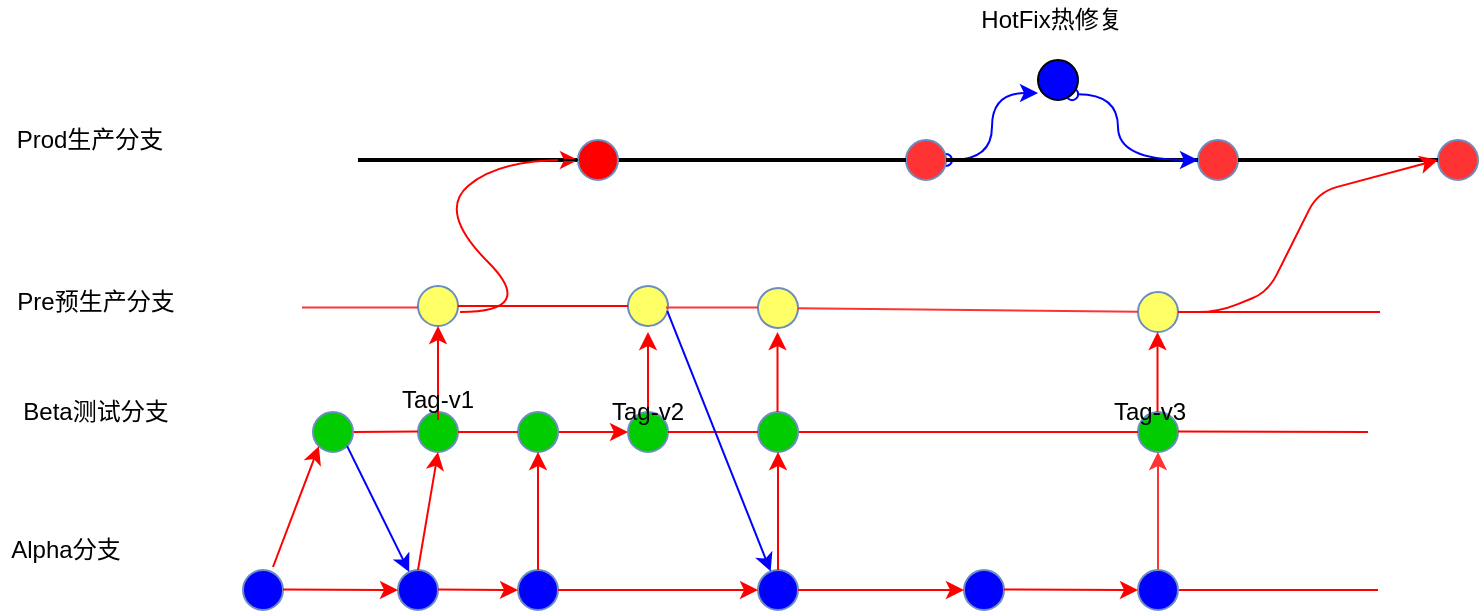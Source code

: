 <mxfile compressed="false" version="14.5.7" type="github">
  <diagram id="prtHgNgQTEPvFCAcTncT" name="Page-1">
    <mxGraphModel dx="862" dy="481" grid="1" gridSize="10" guides="1" tooltips="1" connect="1" arrows="1" fold="1" page="1" pageScale="1" pageWidth="827" pageHeight="1169" math="0" shadow="0">
      <root>
        <mxCell id="0" />
        <mxCell id="1" parent="0" />
        <mxCell id="dUK6E0IwJtis1xY8LVZJ-28" style="edgeStyle=orthogonalEdgeStyle;curved=1;rounded=0;orthogonalLoop=1;jettySize=auto;html=1;exitX=1;exitY=0.5;exitDx=0;exitDy=0;entryX=0;entryY=0.825;entryDx=0;entryDy=0;entryPerimeter=0;startArrow=oval;startFill=0;endArrow=classic;endFill=1;strokeColor=#0000FF;" edge="1" parent="1" source="dUK6E0IwJtis1xY8LVZJ-14" target="dUK6E0IwJtis1xY8LVZJ-26">
          <mxGeometry relative="1" as="geometry" />
        </mxCell>
        <mxCell id="dUK6E0IwJtis1xY8LVZJ-14" value="" style="ellipse;whiteSpace=wrap;html=1;aspect=fixed;strokeColor=#6c8ebf;fillColor=#FF3333;" vertex="1" parent="1">
          <mxGeometry x="453" y="284" width="20" height="20" as="geometry" />
        </mxCell>
        <mxCell id="dUK6E0IwJtis1xY8LVZJ-15" value="" style="ellipse;whiteSpace=wrap;html=1;aspect=fixed;strokeColor=#6c8ebf;fillColor=#FF3333;" vertex="1" parent="1">
          <mxGeometry x="599" y="284" width="20" height="20" as="geometry" />
        </mxCell>
        <mxCell id="dUK6E0IwJtis1xY8LVZJ-16" value="" style="ellipse;whiteSpace=wrap;html=1;aspect=fixed;strokeColor=#6c8ebf;fillColor=#FF3333;" vertex="1" parent="1">
          <mxGeometry x="719" y="284" width="20" height="20" as="geometry" />
        </mxCell>
        <mxCell id="dUK6E0IwJtis1xY8LVZJ-17" value="" style="endArrow=none;html=1;entryX=0;entryY=0.5;entryDx=0;entryDy=0;strokeWidth=2;" edge="1" parent="1" source="dUK6E0IwJtis1xY8LVZJ-11" target="dUK6E0IwJtis1xY8LVZJ-14">
          <mxGeometry width="50" height="50" relative="1" as="geometry">
            <mxPoint x="279" y="294" as="sourcePoint" />
            <mxPoint x="329" y="244" as="targetPoint" />
          </mxGeometry>
        </mxCell>
        <mxCell id="dUK6E0IwJtis1xY8LVZJ-18" value="" style="endArrow=none;html=1;entryX=1;entryY=0.5;entryDx=0;entryDy=0;exitX=0;exitY=0.5;exitDx=0;exitDy=0;strokeWidth=2;" edge="1" parent="1" source="dUK6E0IwJtis1xY8LVZJ-15" target="dUK6E0IwJtis1xY8LVZJ-14">
          <mxGeometry width="50" height="50" relative="1" as="geometry">
            <mxPoint x="289" y="304" as="sourcePoint" />
            <mxPoint x="359" y="304" as="targetPoint" />
          </mxGeometry>
        </mxCell>
        <mxCell id="dUK6E0IwJtis1xY8LVZJ-19" value="" style="endArrow=none;html=1;entryX=0;entryY=0.5;entryDx=0;entryDy=0;exitX=1;exitY=0.5;exitDx=0;exitDy=0;jumpSize=6;arcSize=20;strokeWidth=2;" edge="1" parent="1" source="dUK6E0IwJtis1xY8LVZJ-15" target="dUK6E0IwJtis1xY8LVZJ-16">
          <mxGeometry width="50" height="50" relative="1" as="geometry">
            <mxPoint x="489" y="304" as="sourcePoint" />
            <mxPoint x="379" y="304" as="targetPoint" />
          </mxGeometry>
        </mxCell>
        <mxCell id="dUK6E0IwJtis1xY8LVZJ-21" value="" style="endArrow=none;html=1;strokeColor=#000000;entryX=0;entryY=0.5;entryDx=0;entryDy=0;strokeWidth=2;" edge="1" parent="1" target="dUK6E0IwJtis1xY8LVZJ-11">
          <mxGeometry width="50" height="50" relative="1" as="geometry">
            <mxPoint x="179" y="294" as="sourcePoint" />
            <mxPoint x="239" y="264" as="targetPoint" />
          </mxGeometry>
        </mxCell>
        <mxCell id="dUK6E0IwJtis1xY8LVZJ-25" value="" style="ellipse;whiteSpace=wrap;html=1;aspect=fixed;strokeColor=#6c8ebf;fillColor=#FFFF66;" vertex="1" parent="1">
          <mxGeometry x="209" y="357" width="20" height="20" as="geometry" />
        </mxCell>
        <mxCell id="dUK6E0IwJtis1xY8LVZJ-30" style="edgeStyle=orthogonalEdgeStyle;curved=1;rounded=0;orthogonalLoop=1;jettySize=auto;html=1;exitX=1;exitY=1;exitDx=0;exitDy=0;startArrow=oval;startFill=0;endArrow=classic;endFill=1;strokeColor=#0000FF;entryX=0;entryY=0.5;entryDx=0;entryDy=0;" edge="1" parent="1" source="dUK6E0IwJtis1xY8LVZJ-26" target="dUK6E0IwJtis1xY8LVZJ-15">
          <mxGeometry relative="1" as="geometry">
            <mxPoint x="449" y="294" as="targetPoint" />
            <Array as="points">
              <mxPoint x="559" y="261" />
              <mxPoint x="559" y="294" />
            </Array>
          </mxGeometry>
        </mxCell>
        <mxCell id="dUK6E0IwJtis1xY8LVZJ-26" value="" style="ellipse;whiteSpace=wrap;html=1;aspect=fixed;fillColor=#0000FF;" vertex="1" parent="1">
          <mxGeometry x="519" y="244" width="20" height="20" as="geometry" />
        </mxCell>
        <mxCell id="dUK6E0IwJtis1xY8LVZJ-23" value="" style="ellipse;whiteSpace=wrap;html=1;aspect=fixed;strokeColor=#6c8ebf;fillColor=#FFFF66;rotation=15;" vertex="1" parent="1">
          <mxGeometry x="314" y="357" width="20" height="20" as="geometry" />
        </mxCell>
        <mxCell id="dUK6E0IwJtis1xY8LVZJ-35" value="" style="endArrow=none;html=1;exitX=1;exitY=0.5;exitDx=0;exitDy=0;strokeColor=#FF0000;" edge="1" parent="1" source="dUK6E0IwJtis1xY8LVZJ-25" target="dUK6E0IwJtis1xY8LVZJ-23">
          <mxGeometry width="50" height="50" relative="1" as="geometry">
            <mxPoint x="294" y="370" as="sourcePoint" />
            <mxPoint x="458" y="370" as="targetPoint" />
          </mxGeometry>
        </mxCell>
        <mxCell id="dUK6E0IwJtis1xY8LVZJ-42" value="" style="curved=1;endArrow=classic;html=1;strokeColor=#FF0000;entryX=0;entryY=0.5;entryDx=0;entryDy=0;" edge="1" parent="1" target="dUK6E0IwJtis1xY8LVZJ-11">
          <mxGeometry width="50" height="50" relative="1" as="geometry">
            <mxPoint x="230" y="370" as="sourcePoint" />
            <mxPoint x="259" y="290" as="targetPoint" />
            <Array as="points">
              <mxPoint x="269" y="370" />
              <mxPoint x="219" y="320" />
              <mxPoint x="249" y="294" />
            </Array>
          </mxGeometry>
        </mxCell>
        <mxCell id="dUK6E0IwJtis1xY8LVZJ-11" value="" style="ellipse;whiteSpace=wrap;html=1;aspect=fixed;strokeColor=#6c8ebf;fillColor=#FF0000;" vertex="1" parent="1">
          <mxGeometry x="289" y="284" width="20" height="20" as="geometry" />
        </mxCell>
        <mxCell id="dUK6E0IwJtis1xY8LVZJ-43" value="" style="endArrow=none;html=1;entryX=0;entryY=0.5;entryDx=0;entryDy=0;" edge="1" parent="1" target="dUK6E0IwJtis1xY8LVZJ-11">
          <mxGeometry width="50" height="50" relative="1" as="geometry">
            <mxPoint x="279" y="294" as="sourcePoint" />
            <mxPoint x="459" y="294" as="targetPoint" />
          </mxGeometry>
        </mxCell>
        <mxCell id="dUK6E0IwJtis1xY8LVZJ-47" value="" style="group" vertex="1" connectable="0" parent="1">
          <mxGeometry x="2.5" y="355" width="90" height="30" as="geometry" />
        </mxCell>
        <mxCell id="dUK6E0IwJtis1xY8LVZJ-31" value="Pre预生产分支" style="text;html=1;strokeColor=none;fillColor=none;align=center;verticalAlign=middle;whiteSpace=wrap;rounded=0;" vertex="1" parent="dUK6E0IwJtis1xY8LVZJ-47">
          <mxGeometry width="90" height="20" as="geometry" />
        </mxCell>
        <mxCell id="dUK6E0IwJtis1xY8LVZJ-48" value="" style="group" vertex="1" connectable="0" parent="1">
          <mxGeometry y="274" width="85" height="30" as="geometry" />
        </mxCell>
        <mxCell id="dUK6E0IwJtis1xY8LVZJ-32" value="Prod生产分支" style="text;html=1;strokeColor=none;fillColor=none;align=center;verticalAlign=middle;whiteSpace=wrap;rounded=0;" vertex="1" parent="dUK6E0IwJtis1xY8LVZJ-48">
          <mxGeometry x="5" width="80" height="20" as="geometry" />
        </mxCell>
        <mxCell id="dUK6E0IwJtis1xY8LVZJ-49" value="" style="ellipse;whiteSpace=wrap;html=1;aspect=fixed;strokeColor=#6c8ebf;fillColor=#FFFF66;rotation=0;" vertex="1" parent="1">
          <mxGeometry x="569" y="360" width="20" height="20" as="geometry" />
        </mxCell>
        <mxCell id="dUK6E0IwJtis1xY8LVZJ-52" value="" style="endArrow=none;html=1;strokeColor=#FF0000;strokeWidth=1;" edge="1" parent="1">
          <mxGeometry width="50" height="50" relative="1" as="geometry">
            <mxPoint x="589" y="370" as="sourcePoint" />
            <mxPoint x="690" y="370" as="targetPoint" />
          </mxGeometry>
        </mxCell>
        <mxCell id="dUK6E0IwJtis1xY8LVZJ-53" value="" style="ellipse;whiteSpace=wrap;html=1;aspect=fixed;strokeColor=#6c8ebf;fillColor=#00CC00;" vertex="1" parent="1">
          <mxGeometry x="209" y="420" width="20" height="20" as="geometry" />
        </mxCell>
        <mxCell id="dUK6E0IwJtis1xY8LVZJ-54" value="" style="ellipse;whiteSpace=wrap;html=1;aspect=fixed;strokeColor=#6c8ebf;fillColor=#00CC00;" vertex="1" parent="1">
          <mxGeometry x="314" y="420" width="20" height="20" as="geometry" />
        </mxCell>
        <mxCell id="dUK6E0IwJtis1xY8LVZJ-55" value="" style="ellipse;whiteSpace=wrap;html=1;aspect=fixed;strokeColor=#6c8ebf;fillColor=#00CC00;" vertex="1" parent="1">
          <mxGeometry x="569" y="420" width="20" height="20" as="geometry" />
        </mxCell>
        <mxCell id="dUK6E0IwJtis1xY8LVZJ-57" value="" style="endArrow=classic;html=1;strokeColor=#FF0000;strokeWidth=1;entryX=0;entryY=0.5;entryDx=0;entryDy=0;" edge="1" parent="1" target="dUK6E0IwJtis1xY8LVZJ-16">
          <mxGeometry width="50" height="50" relative="1" as="geometry">
            <mxPoint x="589" y="370" as="sourcePoint" />
            <mxPoint x="634" y="310" as="targetPoint" />
            <Array as="points">
              <mxPoint x="609" y="370" />
              <mxPoint x="634" y="360" />
              <mxPoint x="659" y="310" />
            </Array>
          </mxGeometry>
        </mxCell>
        <mxCell id="dUK6E0IwJtis1xY8LVZJ-59" value="" style="endArrow=classic;html=1;strokeColor=#FF0000;strokeWidth=1;exitX=1;exitY=0.5;exitDx=0;exitDy=0;entryX=0;entryY=0.5;entryDx=0;entryDy=0;endFill=1;" edge="1" parent="1" source="dUK6E0IwJtis1xY8LVZJ-68" target="dUK6E0IwJtis1xY8LVZJ-54">
          <mxGeometry width="50" height="50" relative="1" as="geometry">
            <mxPoint x="419" y="460" as="sourcePoint" />
            <mxPoint x="319" y="430" as="targetPoint" />
          </mxGeometry>
        </mxCell>
        <mxCell id="dUK6E0IwJtis1xY8LVZJ-61" value="" style="endArrow=none;html=1;strokeColor=#FF0000;strokeWidth=1;entryX=0;entryY=0.5;entryDx=0;entryDy=0;" edge="1" parent="1" source="dUK6E0IwJtis1xY8LVZJ-80">
          <mxGeometry width="50" height="50" relative="1" as="geometry">
            <mxPoint x="179" y="430" as="sourcePoint" />
            <mxPoint x="209" y="429.75" as="targetPoint" />
          </mxGeometry>
        </mxCell>
        <mxCell id="dUK6E0IwJtis1xY8LVZJ-62" value="" style="endArrow=none;html=1;strokeColor=#FF0000;strokeWidth=1;exitX=1;exitY=0.5;exitDx=0;exitDy=0;" edge="1" parent="1">
          <mxGeometry width="50" height="50" relative="1" as="geometry">
            <mxPoint x="589" y="429.75" as="sourcePoint" />
            <mxPoint x="684" y="430" as="targetPoint" />
          </mxGeometry>
        </mxCell>
        <mxCell id="dUK6E0IwJtis1xY8LVZJ-64" value="" style="endArrow=classic;html=1;strokeColor=#FF0000;strokeWidth=1;entryX=0.5;entryY=1;entryDx=0;entryDy=0;exitX=0.5;exitY=1;exitDx=0;exitDy=0;" edge="1" parent="1" source="dUK6E0IwJtis1xY8LVZJ-84" target="dUK6E0IwJtis1xY8LVZJ-25">
          <mxGeometry width="50" height="50" relative="1" as="geometry">
            <mxPoint x="219" y="420" as="sourcePoint" />
            <mxPoint x="269" y="370" as="targetPoint" />
          </mxGeometry>
        </mxCell>
        <mxCell id="dUK6E0IwJtis1xY8LVZJ-65" value="" style="endArrow=classic;html=1;strokeColor=#FF0000;strokeWidth=1;entryX=0.5;entryY=1;entryDx=0;entryDy=0;" edge="1" parent="1">
          <mxGeometry width="50" height="50" relative="1" as="geometry">
            <mxPoint x="324" y="420" as="sourcePoint" />
            <mxPoint x="324" y="380" as="targetPoint" />
          </mxGeometry>
        </mxCell>
        <mxCell id="dUK6E0IwJtis1xY8LVZJ-66" value="" style="endArrow=classic;html=1;strokeColor=#FF0000;strokeWidth=1;entryX=0.5;entryY=1;entryDx=0;entryDy=0;" edge="1" parent="1">
          <mxGeometry width="50" height="50" relative="1" as="geometry">
            <mxPoint x="578.75" y="420" as="sourcePoint" />
            <mxPoint x="578.75" y="380" as="targetPoint" />
          </mxGeometry>
        </mxCell>
        <mxCell id="dUK6E0IwJtis1xY8LVZJ-68" value="" style="ellipse;whiteSpace=wrap;html=1;aspect=fixed;strokeColor=#6c8ebf;fillColor=#00CC00;" vertex="1" parent="1">
          <mxGeometry x="259" y="420" width="20" height="20" as="geometry" />
        </mxCell>
        <mxCell id="dUK6E0IwJtis1xY8LVZJ-69" value="" style="endArrow=none;html=1;strokeColor=#FF0000;strokeWidth=1;exitX=1;exitY=0.5;exitDx=0;exitDy=0;entryX=0;entryY=0.5;entryDx=0;entryDy=0;" edge="1" parent="1" source="dUK6E0IwJtis1xY8LVZJ-53" target="dUK6E0IwJtis1xY8LVZJ-68">
          <mxGeometry width="50" height="50" relative="1" as="geometry">
            <mxPoint x="229" y="430" as="sourcePoint" />
            <mxPoint x="324" y="430" as="targetPoint" />
          </mxGeometry>
        </mxCell>
        <mxCell id="dUK6E0IwJtis1xY8LVZJ-71" value="" style="ellipse;whiteSpace=wrap;html=1;aspect=fixed;strokeColor=#6c8ebf;fillColor=#0000FF;" vertex="1" parent="1">
          <mxGeometry x="199" y="499" width="20" height="20" as="geometry" />
        </mxCell>
        <mxCell id="dUK6E0IwJtis1xY8LVZJ-72" value="" style="ellipse;whiteSpace=wrap;html=1;aspect=fixed;strokeColor=#6c8ebf;fillColor=#0000FF;" vertex="1" parent="1">
          <mxGeometry x="259" y="499" width="20" height="20" as="geometry" />
        </mxCell>
        <mxCell id="dUK6E0IwJtis1xY8LVZJ-74" value="" style="ellipse;whiteSpace=wrap;html=1;aspect=fixed;strokeColor=#6c8ebf;fillColor=#0000FF;" vertex="1" parent="1">
          <mxGeometry x="379" y="499" width="20" height="20" as="geometry" />
        </mxCell>
        <mxCell id="dUK6E0IwJtis1xY8LVZJ-75" value="" style="ellipse;whiteSpace=wrap;html=1;aspect=fixed;strokeColor=#6c8ebf;fillColor=#0000FF;" vertex="1" parent="1">
          <mxGeometry x="482" y="499" width="20" height="20" as="geometry" />
        </mxCell>
        <mxCell id="dUK6E0IwJtis1xY8LVZJ-78" value="" style="endArrow=none;html=1;strokeColor=#FF0000;strokeWidth=1;" edge="1" parent="1" source="dUK6E0IwJtis1xY8LVZJ-67">
          <mxGeometry width="50" height="50" relative="1" as="geometry">
            <mxPoint x="344" y="430" as="sourcePoint" />
            <mxPoint x="419" y="430" as="targetPoint" />
          </mxGeometry>
        </mxCell>
        <mxCell id="dUK6E0IwJtis1xY8LVZJ-80" value="" style="ellipse;whiteSpace=wrap;html=1;aspect=fixed;strokeColor=#6c8ebf;fillColor=#00CC00;" vertex="1" parent="1">
          <mxGeometry x="156.5" y="420" width="20" height="20" as="geometry" />
        </mxCell>
        <mxCell id="dUK6E0IwJtis1xY8LVZJ-81" value="" style="endArrow=none;html=1;strokeColor=#FF0000;strokeWidth=1;" edge="1" parent="1">
          <mxGeometry width="50" height="50" relative="1" as="geometry">
            <mxPoint x="179" y="430" as="sourcePoint" />
            <mxPoint x="179" y="430" as="targetPoint" />
          </mxGeometry>
        </mxCell>
        <mxCell id="dUK6E0IwJtis1xY8LVZJ-82" value="" style="endArrow=none;html=1;strokeColor=#FF0000;strokeWidth=1;entryX=0;entryY=0.5;entryDx=0;entryDy=0;exitX=1;exitY=0.5;exitDx=0;exitDy=0;" edge="1" parent="1" source="dUK6E0IwJtis1xY8LVZJ-67" target="dUK6E0IwJtis1xY8LVZJ-55">
          <mxGeometry width="50" height="50" relative="1" as="geometry">
            <mxPoint x="449" y="430" as="sourcePoint" />
            <mxPoint x="502" y="430" as="targetPoint" />
          </mxGeometry>
        </mxCell>
        <mxCell id="dUK6E0IwJtis1xY8LVZJ-86" value="Tag-v3" style="text;html=1;strokeColor=none;fillColor=none;align=center;verticalAlign=middle;whiteSpace=wrap;rounded=0;" vertex="1" parent="1">
          <mxGeometry x="555" y="410" width="40" height="20" as="geometry" />
        </mxCell>
        <mxCell id="dUK6E0IwJtis1xY8LVZJ-87" value="" style="ellipse;whiteSpace=wrap;html=1;aspect=fixed;strokeColor=#6c8ebf;fillColor=#FFFF66;rotation=15;" vertex="1" parent="1">
          <mxGeometry x="379" y="358" width="20" height="20" as="geometry" />
        </mxCell>
        <mxCell id="dUK6E0IwJtis1xY8LVZJ-67" value="" style="ellipse;whiteSpace=wrap;html=1;aspect=fixed;strokeColor=#6c8ebf;fillColor=#00CC00;" vertex="1" parent="1">
          <mxGeometry x="379" y="420" width="20" height="20" as="geometry" />
        </mxCell>
        <mxCell id="dUK6E0IwJtis1xY8LVZJ-90" value="" style="endArrow=none;html=1;strokeColor=#FF0000;strokeWidth=1;exitX=0.75;exitY=1;exitDx=0;exitDy=0;" edge="1" parent="1" source="dUK6E0IwJtis1xY8LVZJ-85" target="dUK6E0IwJtis1xY8LVZJ-67">
          <mxGeometry width="50" height="50" relative="1" as="geometry">
            <mxPoint x="334" y="430" as="sourcePoint" />
            <mxPoint x="419" y="430" as="targetPoint" />
          </mxGeometry>
        </mxCell>
        <mxCell id="dUK6E0IwJtis1xY8LVZJ-91" value="" style="endArrow=classic;html=1;strokeColor=#FF0000;strokeWidth=1;entryX=0.5;entryY=1;entryDx=0;entryDy=0;" edge="1" parent="1">
          <mxGeometry width="50" height="50" relative="1" as="geometry">
            <mxPoint x="388.75" y="420" as="sourcePoint" />
            <mxPoint x="388.75" y="380" as="targetPoint" />
          </mxGeometry>
        </mxCell>
        <mxCell id="dUK6E0IwJtis1xY8LVZJ-92" value="" style="ellipse;whiteSpace=wrap;html=1;aspect=fixed;strokeColor=#6c8ebf;fillColor=#0000FF;" vertex="1" parent="1">
          <mxGeometry x="121.5" y="499" width="20" height="20" as="geometry" />
        </mxCell>
        <mxCell id="dUK6E0IwJtis1xY8LVZJ-93" value="" style="endArrow=classic;html=1;strokeColor=#FF0000;strokeWidth=1;exitX=0.75;exitY=-0.075;exitDx=0;exitDy=0;exitPerimeter=0;entryX=0;entryY=1;entryDx=0;entryDy=0;" edge="1" parent="1" source="dUK6E0IwJtis1xY8LVZJ-92" target="dUK6E0IwJtis1xY8LVZJ-80">
          <mxGeometry width="50" height="50" relative="1" as="geometry">
            <mxPoint x="134" y="510" as="sourcePoint" />
            <mxPoint x="184" y="460" as="targetPoint" />
          </mxGeometry>
        </mxCell>
        <mxCell id="dUK6E0IwJtis1xY8LVZJ-95" value="" style="endArrow=classic;html=1;strokeWidth=1;exitX=1;exitY=1;exitDx=0;exitDy=0;strokeColor=#0000FF;" edge="1" parent="1" source="dUK6E0IwJtis1xY8LVZJ-80" target="dUK6E0IwJtis1xY8LVZJ-71">
          <mxGeometry width="50" height="50" relative="1" as="geometry">
            <mxPoint x="174" y="470" as="sourcePoint" />
            <mxPoint x="224" y="420" as="targetPoint" />
          </mxGeometry>
        </mxCell>
        <mxCell id="dUK6E0IwJtis1xY8LVZJ-96" value="" style="endArrow=classic;html=1;strokeColor=#FF0000;strokeWidth=1;" edge="1" parent="1">
          <mxGeometry width="50" height="50" relative="1" as="geometry">
            <mxPoint x="209" y="499" as="sourcePoint" />
            <mxPoint x="219" y="440" as="targetPoint" />
          </mxGeometry>
        </mxCell>
        <mxCell id="dUK6E0IwJtis1xY8LVZJ-98" value="" style="endArrow=classic;html=1;strokeColor=#FF0000;strokeWidth=1;entryX=0;entryY=0.5;entryDx=0;entryDy=0;endFill=1;" edge="1" parent="1" target="dUK6E0IwJtis1xY8LVZJ-71">
          <mxGeometry width="50" height="50" relative="1" as="geometry">
            <mxPoint x="141.5" y="508.75" as="sourcePoint" />
            <mxPoint x="186.5" y="508.75" as="targetPoint" />
          </mxGeometry>
        </mxCell>
        <mxCell id="dUK6E0IwJtis1xY8LVZJ-99" value="" style="endArrow=classic;html=1;strokeColor=#FF0000;strokeWidth=1;endFill=1;" edge="1" parent="1">
          <mxGeometry width="50" height="50" relative="1" as="geometry">
            <mxPoint x="219" y="508.75" as="sourcePoint" />
            <mxPoint x="259" y="509" as="targetPoint" />
          </mxGeometry>
        </mxCell>
        <mxCell id="dUK6E0IwJtis1xY8LVZJ-101" value="" style="endArrow=classic;html=1;strokeColor=#FF0000;strokeWidth=1;entryX=0;entryY=0.5;entryDx=0;entryDy=0;exitX=1;exitY=0.5;exitDx=0;exitDy=0;endFill=1;" edge="1" parent="1" source="dUK6E0IwJtis1xY8LVZJ-72" target="dUK6E0IwJtis1xY8LVZJ-74">
          <mxGeometry width="50" height="50" relative="1" as="geometry">
            <mxPoint x="334" y="508.75" as="sourcePoint" />
            <mxPoint x="379" y="508.75" as="targetPoint" />
          </mxGeometry>
        </mxCell>
        <mxCell id="dUK6E0IwJtis1xY8LVZJ-102" value="" style="endArrow=classic;html=1;strokeColor=#FF0000;strokeWidth=1;exitX=1;exitY=0.5;exitDx=0;exitDy=0;endFill=1;" edge="1" parent="1" source="dUK6E0IwJtis1xY8LVZJ-74" target="dUK6E0IwJtis1xY8LVZJ-75">
          <mxGeometry width="50" height="50" relative="1" as="geometry">
            <mxPoint x="428" y="508.75" as="sourcePoint" />
            <mxPoint x="473" y="508.75" as="targetPoint" />
          </mxGeometry>
        </mxCell>
        <mxCell id="dUK6E0IwJtis1xY8LVZJ-103" value="" style="endArrow=classic;html=1;strokeColor=#FF0000;strokeWidth=1;entryX=0;entryY=0.5;entryDx=0;entryDy=0;endFill=1;" edge="1" parent="1" target="dUK6E0IwJtis1xY8LVZJ-76">
          <mxGeometry width="50" height="50" relative="1" as="geometry">
            <mxPoint x="502" y="508.75" as="sourcePoint" />
            <mxPoint x="547" y="508.75" as="targetPoint" />
          </mxGeometry>
        </mxCell>
        <mxCell id="dUK6E0IwJtis1xY8LVZJ-104" value="" style="endArrow=none;html=1;strokeColor=#FF0000;strokeWidth=1;" edge="1" parent="1" source="dUK6E0IwJtis1xY8LVZJ-76">
          <mxGeometry width="50" height="50" relative="1" as="geometry">
            <mxPoint x="579" y="508.75" as="sourcePoint" />
            <mxPoint x="689" y="509" as="targetPoint" />
          </mxGeometry>
        </mxCell>
        <mxCell id="dUK6E0IwJtis1xY8LVZJ-106" value="" style="endArrow=classic;html=1;strokeColor=#FF0000;strokeWidth=1;entryX=0.5;entryY=1;entryDx=0;entryDy=0;exitX=0.5;exitY=0;exitDx=0;exitDy=0;" edge="1" parent="1" source="dUK6E0IwJtis1xY8LVZJ-72" target="dUK6E0IwJtis1xY8LVZJ-68">
          <mxGeometry width="50" height="50" relative="1" as="geometry">
            <mxPoint x="264" y="499" as="sourcePoint" />
            <mxPoint x="314" y="449" as="targetPoint" />
          </mxGeometry>
        </mxCell>
        <mxCell id="dUK6E0IwJtis1xY8LVZJ-85" value="Tag-v2" style="text;html=1;strokeColor=none;fillColor=none;align=center;verticalAlign=middle;whiteSpace=wrap;rounded=0;" vertex="1" parent="1">
          <mxGeometry x="304" y="410" width="40" height="20" as="geometry" />
        </mxCell>
        <mxCell id="dUK6E0IwJtis1xY8LVZJ-109" value="" style="endArrow=none;html=1;strokeColor=#FF0000;strokeWidth=1;" edge="1" parent="1" source="dUK6E0IwJtis1xY8LVZJ-54" target="dUK6E0IwJtis1xY8LVZJ-85">
          <mxGeometry width="50" height="50" relative="1" as="geometry">
            <mxPoint x="334" y="430" as="sourcePoint" />
            <mxPoint x="379" y="430" as="targetPoint" />
          </mxGeometry>
        </mxCell>
        <mxCell id="dUK6E0IwJtis1xY8LVZJ-110" value="Beta测试分支" style="text;html=1;strokeColor=none;fillColor=none;align=center;verticalAlign=middle;whiteSpace=wrap;rounded=0;" vertex="1" parent="1">
          <mxGeometry x="2.5" y="410" width="90" height="20" as="geometry" />
        </mxCell>
        <mxCell id="dUK6E0IwJtis1xY8LVZJ-112" value="Alpha分支" style="text;html=1;strokeColor=none;fillColor=none;align=center;verticalAlign=middle;whiteSpace=wrap;rounded=0;" vertex="1" parent="1">
          <mxGeometry x="2.5" y="479" width="60" height="20" as="geometry" />
        </mxCell>
        <mxCell id="dUK6E0IwJtis1xY8LVZJ-113" value="" style="endArrow=classic;html=1;strokeWidth=1;exitX=1;exitY=0.5;exitDx=0;exitDy=0;strokeColor=#0000FF;" edge="1" parent="1" source="dUK6E0IwJtis1xY8LVZJ-23" target="dUK6E0IwJtis1xY8LVZJ-74">
          <mxGeometry width="50" height="50" relative="1" as="geometry">
            <mxPoint x="389" y="440" as="sourcePoint" />
            <mxPoint x="439" y="390" as="targetPoint" />
          </mxGeometry>
        </mxCell>
        <mxCell id="dUK6E0IwJtis1xY8LVZJ-114" value="" style="endArrow=classic;html=1;strokeColor=#FF0000;strokeWidth=1;exitX=0.5;exitY=0;exitDx=0;exitDy=0;entryX=0.5;entryY=1;entryDx=0;entryDy=0;" edge="1" parent="1" source="dUK6E0IwJtis1xY8LVZJ-74" target="dUK6E0IwJtis1xY8LVZJ-67">
          <mxGeometry width="50" height="50" relative="1" as="geometry">
            <mxPoint x="389" y="440" as="sourcePoint" />
            <mxPoint x="439" y="390" as="targetPoint" />
          </mxGeometry>
        </mxCell>
        <mxCell id="dUK6E0IwJtis1xY8LVZJ-115" value="" style="endArrow=classic;html=1;strokeWidth=1;exitX=0.5;exitY=0;exitDx=0;exitDy=0;strokeColor=#FF3333;" edge="1" parent="1" source="dUK6E0IwJtis1xY8LVZJ-76">
          <mxGeometry width="50" height="50" relative="1" as="geometry">
            <mxPoint x="529" y="490" as="sourcePoint" />
            <mxPoint x="579" y="440" as="targetPoint" />
          </mxGeometry>
        </mxCell>
        <mxCell id="dUK6E0IwJtis1xY8LVZJ-76" value="" style="ellipse;whiteSpace=wrap;html=1;aspect=fixed;strokeColor=#6c8ebf;fillColor=#0000FF;" vertex="1" parent="1">
          <mxGeometry x="569" y="499" width="20" height="20" as="geometry" />
        </mxCell>
        <mxCell id="dUK6E0IwJtis1xY8LVZJ-116" value="" style="endArrow=none;html=1;strokeColor=#FF0000;strokeWidth=1;" edge="1" parent="1" target="dUK6E0IwJtis1xY8LVZJ-76">
          <mxGeometry width="50" height="50" relative="1" as="geometry">
            <mxPoint x="579" y="508.75" as="sourcePoint" />
            <mxPoint x="624" y="508.75" as="targetPoint" />
          </mxGeometry>
        </mxCell>
        <mxCell id="dUK6E0IwJtis1xY8LVZJ-84" value="Tag-v1" style="text;html=1;strokeColor=none;fillColor=none;align=center;verticalAlign=middle;whiteSpace=wrap;rounded=0;" vertex="1" parent="1">
          <mxGeometry x="199" y="404" width="40" height="20" as="geometry" />
        </mxCell>
        <mxCell id="dUK6E0IwJtis1xY8LVZJ-44" value="HotFix热修复" style="text;html=1;strokeColor=none;fillColor=none;align=center;verticalAlign=middle;whiteSpace=wrap;rounded=0;" vertex="1" parent="1">
          <mxGeometry x="483" y="214" width="86" height="20" as="geometry" />
        </mxCell>
        <mxCell id="dUK6E0IwJtis1xY8LVZJ-119" value="" style="endArrow=none;html=1;strokeColor=#FF3333;strokeWidth=1;" edge="1" parent="1" source="dUK6E0IwJtis1xY8LVZJ-87" target="dUK6E0IwJtis1xY8LVZJ-49">
          <mxGeometry width="50" height="50" relative="1" as="geometry">
            <mxPoint x="460" y="370" as="sourcePoint" />
            <mxPoint x="530" y="370" as="targetPoint" />
          </mxGeometry>
        </mxCell>
        <mxCell id="dUK6E0IwJtis1xY8LVZJ-122" value="" style="endArrow=none;html=1;strokeColor=#FF3333;strokeWidth=1;" edge="1" parent="1">
          <mxGeometry width="50" height="50" relative="1" as="geometry">
            <mxPoint x="333" y="367.7" as="sourcePoint" />
            <mxPoint x="379" y="367.7" as="targetPoint" />
          </mxGeometry>
        </mxCell>
        <mxCell id="dUK6E0IwJtis1xY8LVZJ-124" value="" style="endArrow=none;html=1;strokeColor=#FF3333;strokeWidth=1;" edge="1" parent="1">
          <mxGeometry width="50" height="50" relative="1" as="geometry">
            <mxPoint x="151" y="367.7" as="sourcePoint" />
            <mxPoint x="209" y="367.7" as="targetPoint" />
          </mxGeometry>
        </mxCell>
      </root>
    </mxGraphModel>
  </diagram>
</mxfile>
